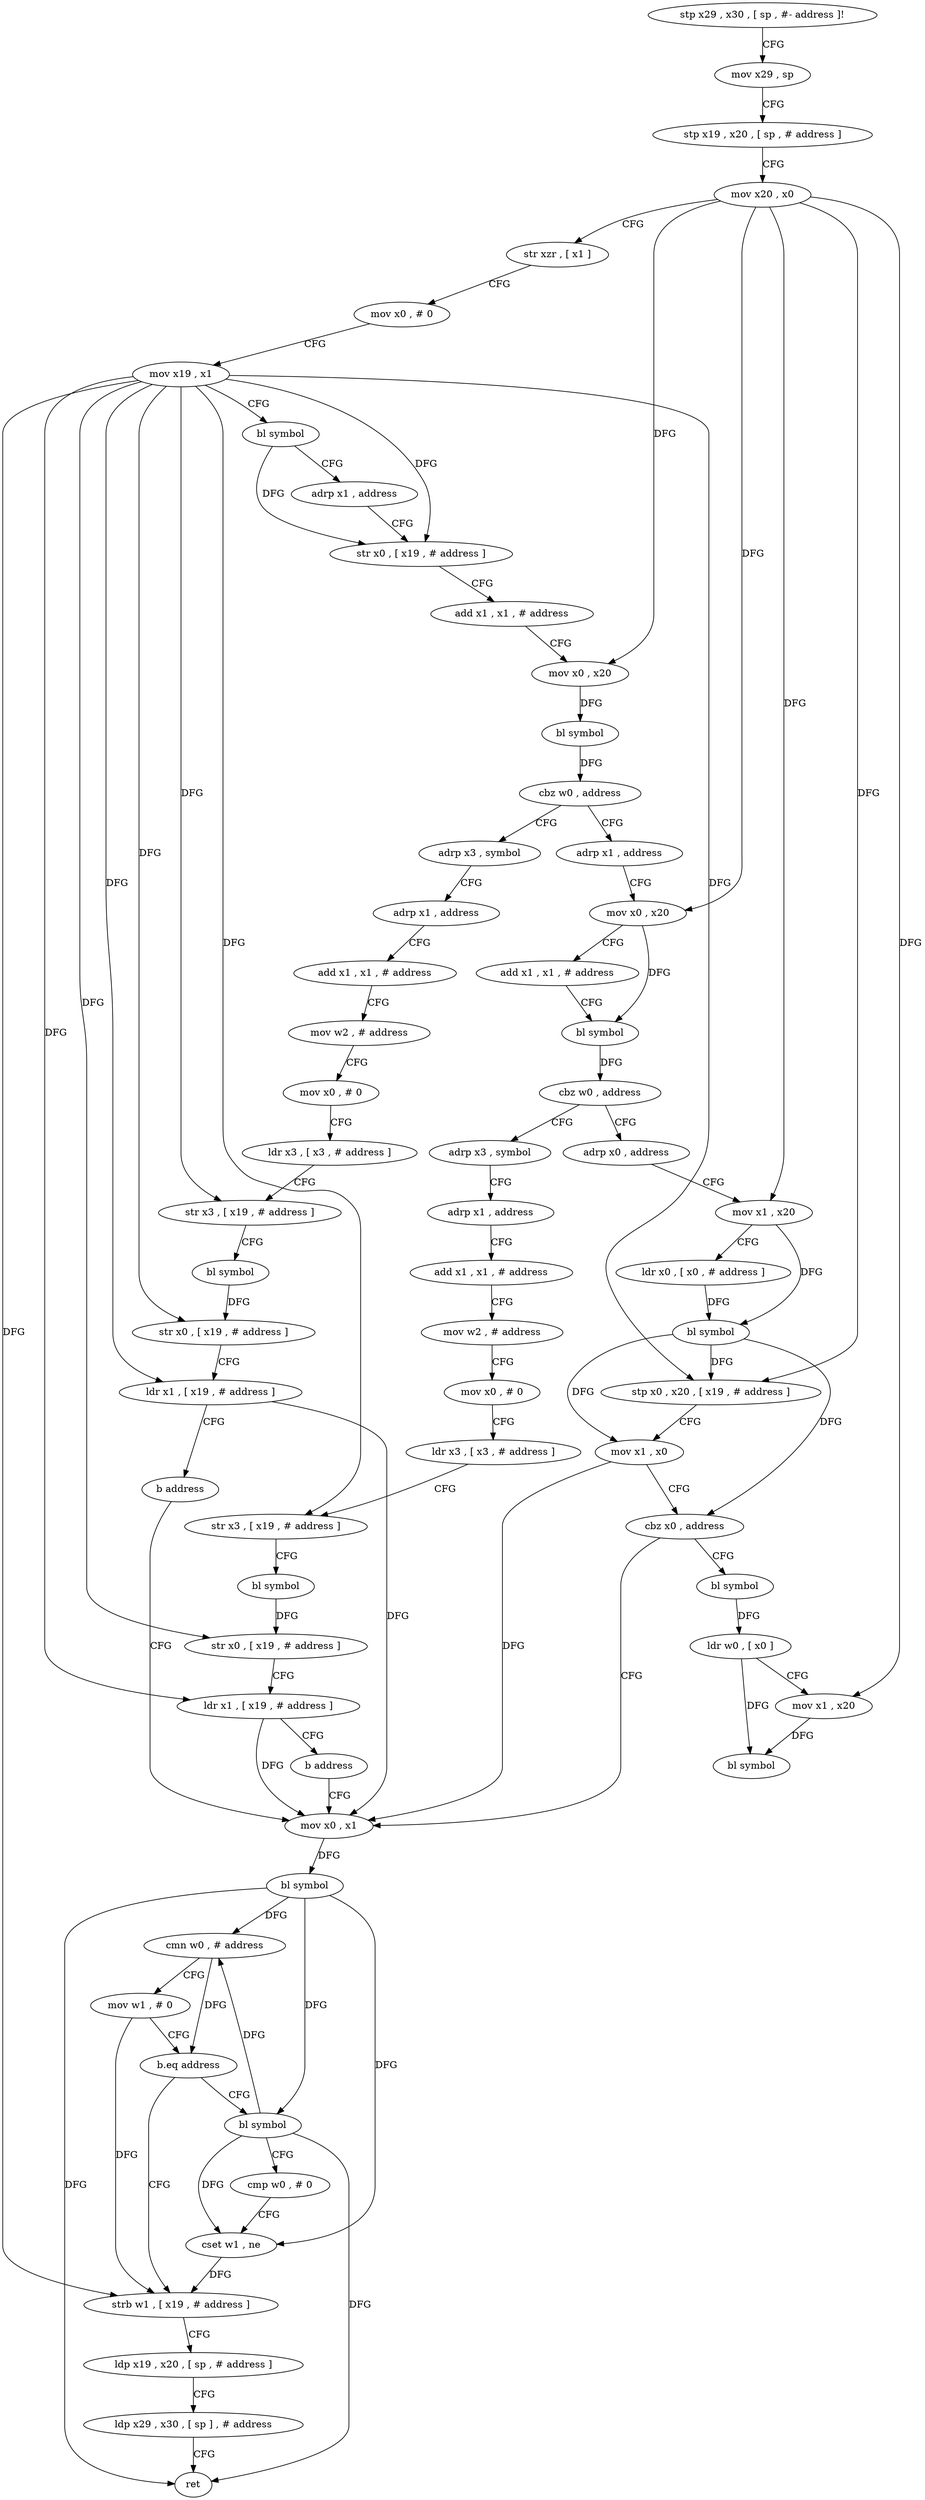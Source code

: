 digraph "func" {
"4260192" [label = "stp x29 , x30 , [ sp , #- address ]!" ]
"4260196" [label = "mov x29 , sp" ]
"4260200" [label = "stp x19 , x20 , [ sp , # address ]" ]
"4260204" [label = "mov x20 , x0" ]
"4260208" [label = "str xzr , [ x1 ]" ]
"4260212" [label = "mov x0 , # 0" ]
"4260216" [label = "mov x19 , x1" ]
"4260220" [label = "bl symbol" ]
"4260224" [label = "adrp x1 , address" ]
"4260228" [label = "str x0 , [ x19 , # address ]" ]
"4260232" [label = "add x1 , x1 , # address" ]
"4260236" [label = "mov x0 , x20" ]
"4260240" [label = "bl symbol" ]
"4260244" [label = "cbz w0 , address" ]
"4260392" [label = "adrp x3 , symbol" ]
"4260248" [label = "adrp x1 , address" ]
"4260396" [label = "adrp x1 , address" ]
"4260400" [label = "add x1 , x1 , # address" ]
"4260404" [label = "mov w2 , # address" ]
"4260408" [label = "mov x0 , # 0" ]
"4260412" [label = "ldr x3 , [ x3 , # address ]" ]
"4260416" [label = "str x3 , [ x19 , # address ]" ]
"4260420" [label = "bl symbol" ]
"4260424" [label = "str x0 , [ x19 , # address ]" ]
"4260428" [label = "ldr x1 , [ x19 , # address ]" ]
"4260432" [label = "b address" ]
"4260296" [label = "mov x0 , x1" ]
"4260252" [label = "mov x0 , x20" ]
"4260256" [label = "add x1 , x1 , # address" ]
"4260260" [label = "bl symbol" ]
"4260264" [label = "cbz w0 , address" ]
"4260344" [label = "adrp x3 , symbol" ]
"4260268" [label = "adrp x0 , address" ]
"4260300" [label = "bl symbol" ]
"4260304" [label = "cmn w0 , # address" ]
"4260308" [label = "mov w1 , # 0" ]
"4260312" [label = "b.eq address" ]
"4260328" [label = "strb w1 , [ x19 , # address ]" ]
"4260316" [label = "bl symbol" ]
"4260348" [label = "adrp x1 , address" ]
"4260352" [label = "add x1 , x1 , # address" ]
"4260356" [label = "mov w2 , # address" ]
"4260360" [label = "mov x0 , # 0" ]
"4260364" [label = "ldr x3 , [ x3 , # address ]" ]
"4260368" [label = "str x3 , [ x19 , # address ]" ]
"4260372" [label = "bl symbol" ]
"4260376" [label = "str x0 , [ x19 , # address ]" ]
"4260380" [label = "ldr x1 , [ x19 , # address ]" ]
"4260384" [label = "b address" ]
"4260272" [label = "mov x1 , x20" ]
"4260276" [label = "ldr x0 , [ x0 , # address ]" ]
"4260280" [label = "bl symbol" ]
"4260284" [label = "stp x0 , x20 , [ x19 , # address ]" ]
"4260288" [label = "mov x1 , x0" ]
"4260292" [label = "cbz x0 , address" ]
"4260436" [label = "bl symbol" ]
"4260332" [label = "ldp x19 , x20 , [ sp , # address ]" ]
"4260336" [label = "ldp x29 , x30 , [ sp ] , # address" ]
"4260340" [label = "ret" ]
"4260320" [label = "cmp w0 , # 0" ]
"4260324" [label = "cset w1 , ne" ]
"4260440" [label = "ldr w0 , [ x0 ]" ]
"4260444" [label = "mov x1 , x20" ]
"4260448" [label = "bl symbol" ]
"4260192" -> "4260196" [ label = "CFG" ]
"4260196" -> "4260200" [ label = "CFG" ]
"4260200" -> "4260204" [ label = "CFG" ]
"4260204" -> "4260208" [ label = "CFG" ]
"4260204" -> "4260236" [ label = "DFG" ]
"4260204" -> "4260252" [ label = "DFG" ]
"4260204" -> "4260272" [ label = "DFG" ]
"4260204" -> "4260284" [ label = "DFG" ]
"4260204" -> "4260444" [ label = "DFG" ]
"4260208" -> "4260212" [ label = "CFG" ]
"4260212" -> "4260216" [ label = "CFG" ]
"4260216" -> "4260220" [ label = "CFG" ]
"4260216" -> "4260228" [ label = "DFG" ]
"4260216" -> "4260416" [ label = "DFG" ]
"4260216" -> "4260424" [ label = "DFG" ]
"4260216" -> "4260428" [ label = "DFG" ]
"4260216" -> "4260368" [ label = "DFG" ]
"4260216" -> "4260376" [ label = "DFG" ]
"4260216" -> "4260380" [ label = "DFG" ]
"4260216" -> "4260284" [ label = "DFG" ]
"4260216" -> "4260328" [ label = "DFG" ]
"4260220" -> "4260224" [ label = "CFG" ]
"4260220" -> "4260228" [ label = "DFG" ]
"4260224" -> "4260228" [ label = "CFG" ]
"4260228" -> "4260232" [ label = "CFG" ]
"4260232" -> "4260236" [ label = "CFG" ]
"4260236" -> "4260240" [ label = "DFG" ]
"4260240" -> "4260244" [ label = "DFG" ]
"4260244" -> "4260392" [ label = "CFG" ]
"4260244" -> "4260248" [ label = "CFG" ]
"4260392" -> "4260396" [ label = "CFG" ]
"4260248" -> "4260252" [ label = "CFG" ]
"4260396" -> "4260400" [ label = "CFG" ]
"4260400" -> "4260404" [ label = "CFG" ]
"4260404" -> "4260408" [ label = "CFG" ]
"4260408" -> "4260412" [ label = "CFG" ]
"4260412" -> "4260416" [ label = "CFG" ]
"4260416" -> "4260420" [ label = "CFG" ]
"4260420" -> "4260424" [ label = "DFG" ]
"4260424" -> "4260428" [ label = "CFG" ]
"4260428" -> "4260432" [ label = "CFG" ]
"4260428" -> "4260296" [ label = "DFG" ]
"4260432" -> "4260296" [ label = "CFG" ]
"4260296" -> "4260300" [ label = "DFG" ]
"4260252" -> "4260256" [ label = "CFG" ]
"4260252" -> "4260260" [ label = "DFG" ]
"4260256" -> "4260260" [ label = "CFG" ]
"4260260" -> "4260264" [ label = "DFG" ]
"4260264" -> "4260344" [ label = "CFG" ]
"4260264" -> "4260268" [ label = "CFG" ]
"4260344" -> "4260348" [ label = "CFG" ]
"4260268" -> "4260272" [ label = "CFG" ]
"4260300" -> "4260304" [ label = "DFG" ]
"4260300" -> "4260340" [ label = "DFG" ]
"4260300" -> "4260316" [ label = "DFG" ]
"4260300" -> "4260324" [ label = "DFG" ]
"4260304" -> "4260308" [ label = "CFG" ]
"4260304" -> "4260312" [ label = "DFG" ]
"4260308" -> "4260312" [ label = "CFG" ]
"4260308" -> "4260328" [ label = "DFG" ]
"4260312" -> "4260328" [ label = "CFG" ]
"4260312" -> "4260316" [ label = "CFG" ]
"4260328" -> "4260332" [ label = "CFG" ]
"4260316" -> "4260320" [ label = "CFG" ]
"4260316" -> "4260304" [ label = "DFG" ]
"4260316" -> "4260340" [ label = "DFG" ]
"4260316" -> "4260324" [ label = "DFG" ]
"4260348" -> "4260352" [ label = "CFG" ]
"4260352" -> "4260356" [ label = "CFG" ]
"4260356" -> "4260360" [ label = "CFG" ]
"4260360" -> "4260364" [ label = "CFG" ]
"4260364" -> "4260368" [ label = "CFG" ]
"4260368" -> "4260372" [ label = "CFG" ]
"4260372" -> "4260376" [ label = "DFG" ]
"4260376" -> "4260380" [ label = "CFG" ]
"4260380" -> "4260384" [ label = "CFG" ]
"4260380" -> "4260296" [ label = "DFG" ]
"4260384" -> "4260296" [ label = "CFG" ]
"4260272" -> "4260276" [ label = "CFG" ]
"4260272" -> "4260280" [ label = "DFG" ]
"4260276" -> "4260280" [ label = "DFG" ]
"4260280" -> "4260284" [ label = "DFG" ]
"4260280" -> "4260288" [ label = "DFG" ]
"4260280" -> "4260292" [ label = "DFG" ]
"4260284" -> "4260288" [ label = "CFG" ]
"4260288" -> "4260292" [ label = "CFG" ]
"4260288" -> "4260296" [ label = "DFG" ]
"4260292" -> "4260436" [ label = "CFG" ]
"4260292" -> "4260296" [ label = "CFG" ]
"4260436" -> "4260440" [ label = "DFG" ]
"4260332" -> "4260336" [ label = "CFG" ]
"4260336" -> "4260340" [ label = "CFG" ]
"4260320" -> "4260324" [ label = "CFG" ]
"4260324" -> "4260328" [ label = "DFG" ]
"4260440" -> "4260444" [ label = "CFG" ]
"4260440" -> "4260448" [ label = "DFG" ]
"4260444" -> "4260448" [ label = "DFG" ]
}
